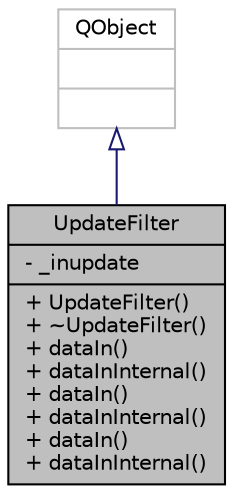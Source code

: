 digraph "UpdateFilter"
{
 // LATEX_PDF_SIZE
  edge [fontname="Helvetica",fontsize="10",labelfontname="Helvetica",labelfontsize="10"];
  node [fontname="Helvetica",fontsize="10",shape=record];
  Node1 [label="{UpdateFilter\n|- _inupdate\l|+ UpdateFilter()\l+ ~UpdateFilter()\l+ dataIn()\l+ dataInInternal()\l+ dataIn()\l+ dataInInternal()\l+ dataIn()\l+ dataInInternal()\l}",height=0.2,width=0.4,color="black", fillcolor="grey75", style="filled", fontcolor="black",tooltip="Stops an internal signal being sent outside if there is already a signal relayed from the outside to ..."];
  Node2 -> Node1 [dir="back",color="midnightblue",fontsize="10",style="solid",arrowtail="onormal",fontname="Helvetica"];
  Node2 [label="{QObject\n||}",height=0.2,width=0.4,color="grey75", fillcolor="white", style="filled",tooltip=" "];
}
